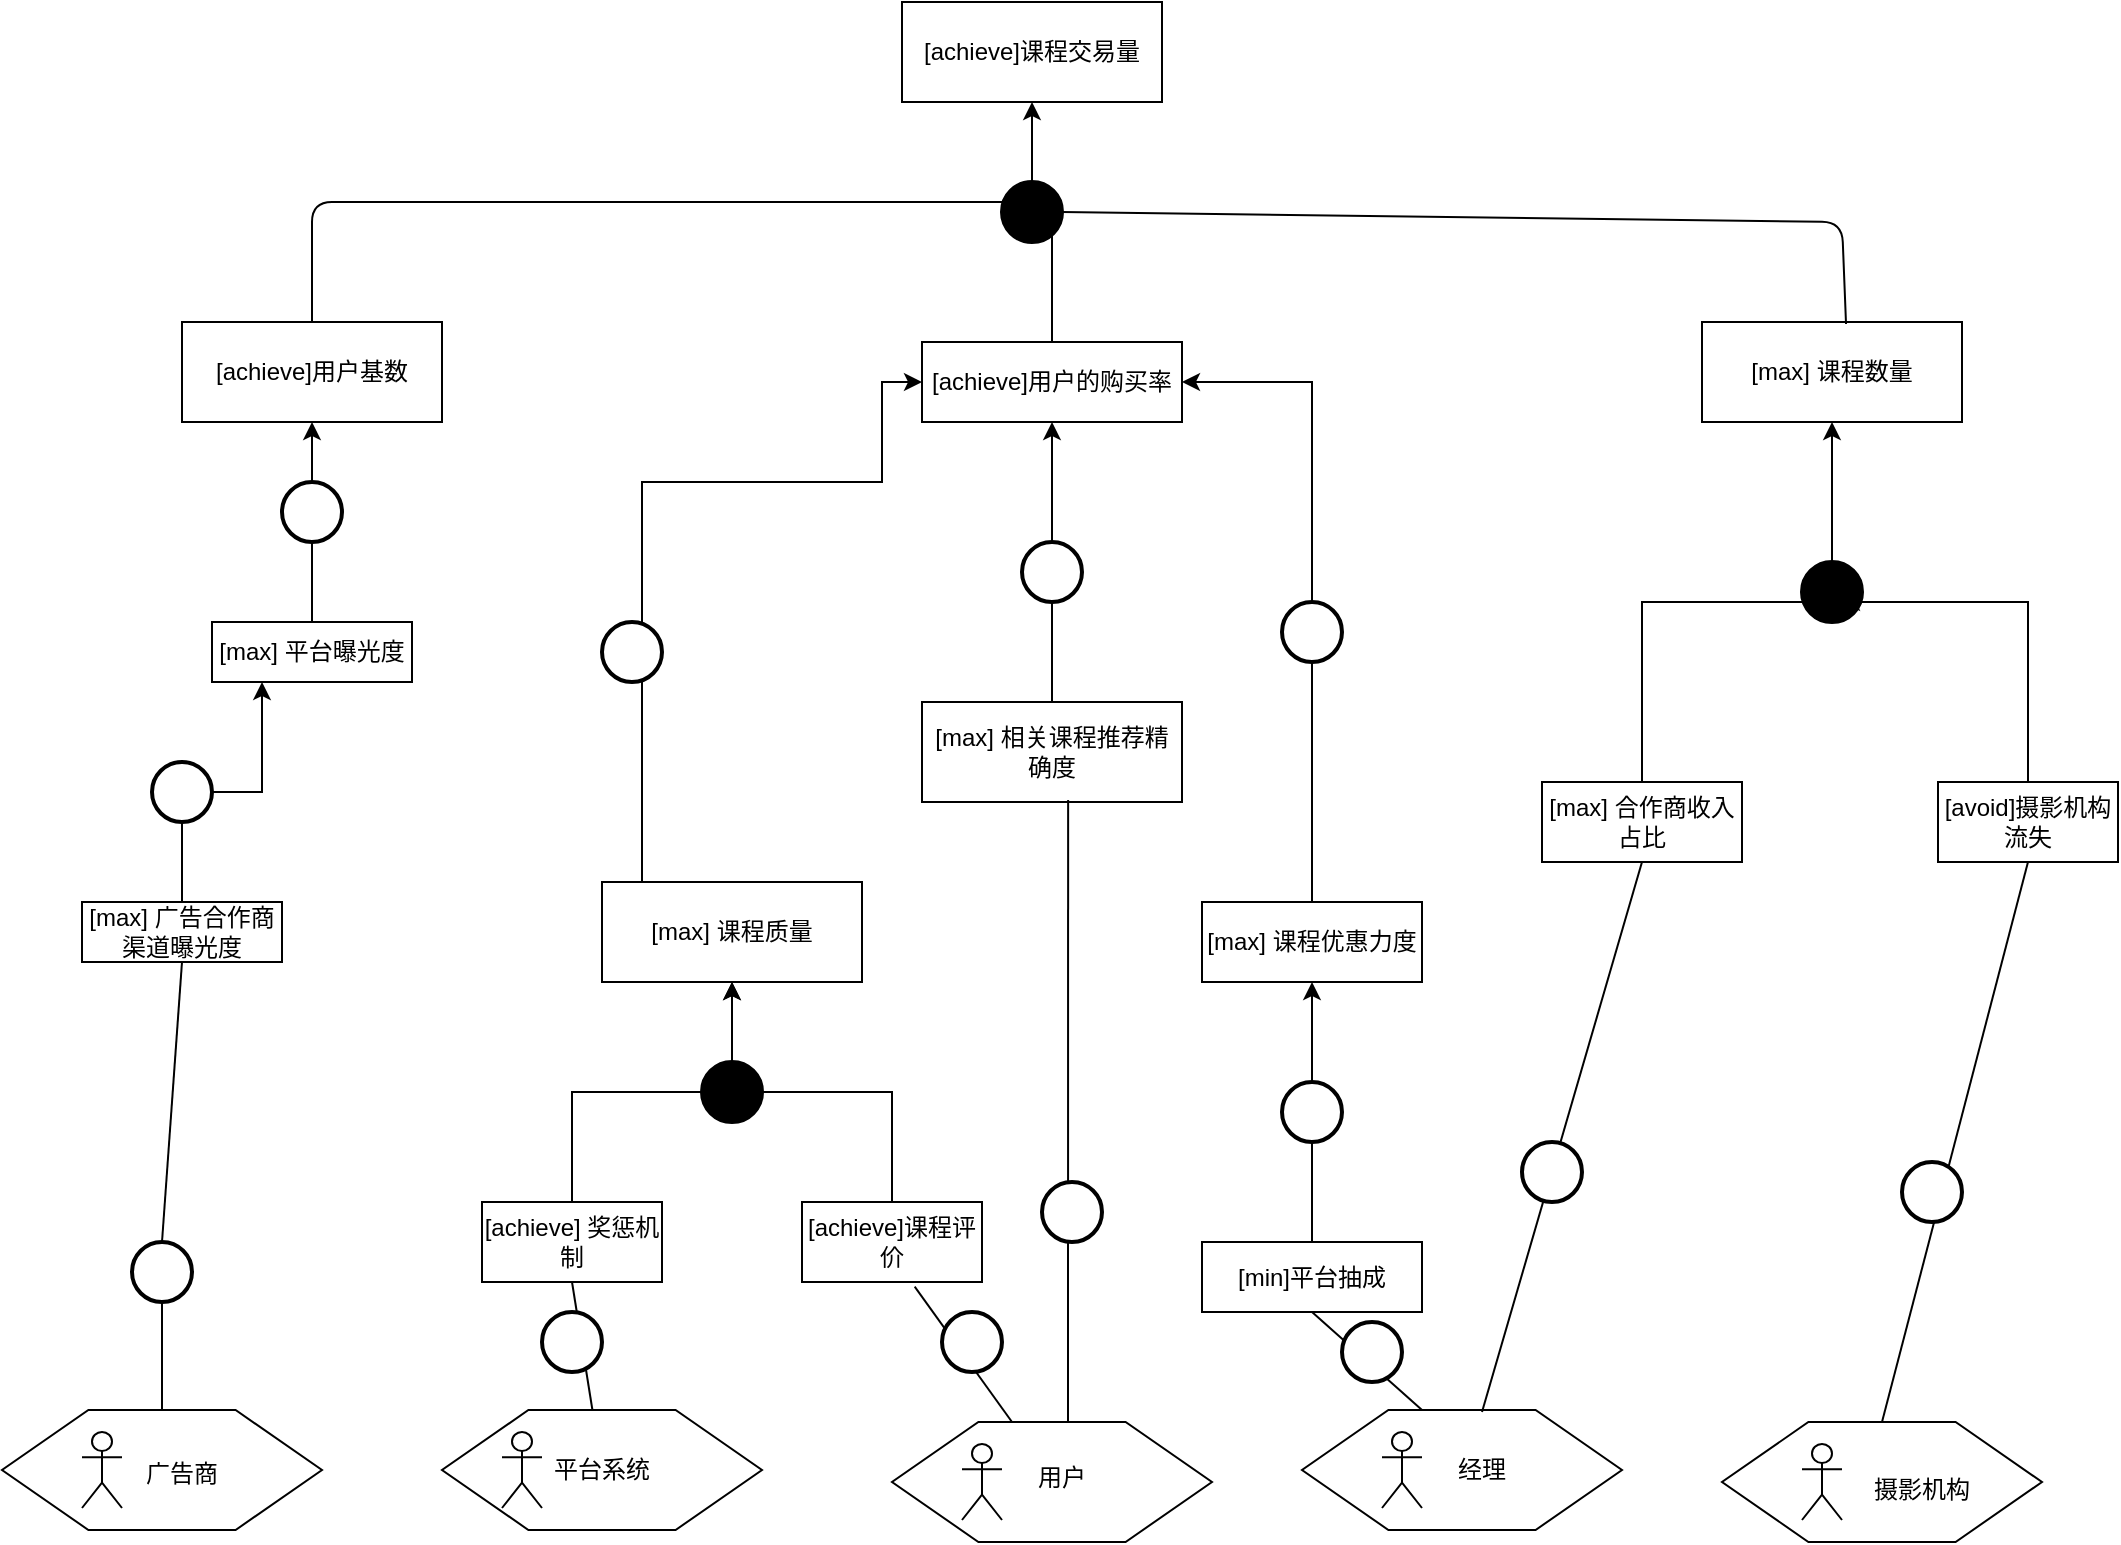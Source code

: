 <mxfile version="16.0.3" type="github">
  <diagram id="X3CGiPZ-fYhS-7ZTtQvq" name="Page-1">
    <mxGraphModel dx="1730" dy="912" grid="1" gridSize="10" guides="1" tooltips="1" connect="1" arrows="1" fold="1" page="1" pageScale="1" pageWidth="827" pageHeight="1169" math="0" shadow="0">
      <root>
        <mxCell id="0" />
        <mxCell id="1" parent="0" />
        <mxCell id="oMoR7sOk6pPhSL6UZnWa-1" value="[achieve]课程交易量" style="rounded=0;whiteSpace=wrap;html=1;" parent="1" vertex="1">
          <mxGeometry x="650" y="60" width="130" height="50" as="geometry" />
        </mxCell>
        <mxCell id="oMoR7sOk6pPhSL6UZnWa-2" style="edgeStyle=orthogonalEdgeStyle;rounded=0;orthogonalLoop=1;jettySize=auto;html=1;entryX=0.5;entryY=1;entryDx=0;entryDy=0;" parent="1" source="oMoR7sOk6pPhSL6UZnWa-3" target="oMoR7sOk6pPhSL6UZnWa-1" edge="1">
          <mxGeometry relative="1" as="geometry" />
        </mxCell>
        <mxCell id="oMoR7sOk6pPhSL6UZnWa-3" value="[achieve]用户的购买率" style="rounded=0;whiteSpace=wrap;html=1;" parent="1" vertex="1">
          <mxGeometry x="660" y="230" width="130" height="40" as="geometry" />
        </mxCell>
        <mxCell id="oMoR7sOk6pPhSL6UZnWa-4" value="[max] 课程数量" style="rounded=0;whiteSpace=wrap;html=1;" parent="1" vertex="1">
          <mxGeometry x="1050" y="220" width="130" height="50" as="geometry" />
        </mxCell>
        <mxCell id="oMoR7sOk6pPhSL6UZnWa-5" value="[achieve]用户基数" style="rounded=0;whiteSpace=wrap;html=1;" parent="1" vertex="1">
          <mxGeometry x="290" y="220" width="130" height="50" as="geometry" />
        </mxCell>
        <mxCell id="oMoR7sOk6pPhSL6UZnWa-6" style="edgeStyle=orthogonalEdgeStyle;rounded=0;orthogonalLoop=1;jettySize=auto;html=1;exitX=0.5;exitY=0;exitDx=0;exitDy=0;entryX=1;entryY=0.5;entryDx=0;entryDy=0;" parent="1" source="oMoR7sOk6pPhSL6UZnWa-7" target="oMoR7sOk6pPhSL6UZnWa-3" edge="1">
          <mxGeometry relative="1" as="geometry" />
        </mxCell>
        <mxCell id="oMoR7sOk6pPhSL6UZnWa-7" value="[max] 课程优惠力度" style="rounded=0;whiteSpace=wrap;html=1;" parent="1" vertex="1">
          <mxGeometry x="800" y="510" width="110" height="40" as="geometry" />
        </mxCell>
        <mxCell id="oMoR7sOk6pPhSL6UZnWa-8" style="edgeStyle=orthogonalEdgeStyle;rounded=0;orthogonalLoop=1;jettySize=auto;html=1;entryX=0.5;entryY=1;entryDx=0;entryDy=0;" parent="1" source="oMoR7sOk6pPhSL6UZnWa-9" target="oMoR7sOk6pPhSL6UZnWa-3" edge="1">
          <mxGeometry relative="1" as="geometry" />
        </mxCell>
        <mxCell id="oMoR7sOk6pPhSL6UZnWa-9" value="[max] 相关课程推荐精确度" style="rounded=0;whiteSpace=wrap;html=1;" parent="1" vertex="1">
          <mxGeometry x="660" y="410" width="130" height="50" as="geometry" />
        </mxCell>
        <mxCell id="oMoR7sOk6pPhSL6UZnWa-10" style="edgeStyle=orthogonalEdgeStyle;rounded=0;orthogonalLoop=1;jettySize=auto;html=1;" parent="1" source="oMoR7sOk6pPhSL6UZnWa-11" target="oMoR7sOk6pPhSL6UZnWa-3" edge="1">
          <mxGeometry relative="1" as="geometry">
            <Array as="points">
              <mxPoint x="520" y="300" />
              <mxPoint x="640" y="300" />
              <mxPoint x="640" y="250" />
            </Array>
          </mxGeometry>
        </mxCell>
        <mxCell id="oMoR7sOk6pPhSL6UZnWa-11" value="[max] 课程质量" style="rounded=0;whiteSpace=wrap;html=1;" parent="1" vertex="1">
          <mxGeometry x="500" y="500" width="130" height="50" as="geometry" />
        </mxCell>
        <mxCell id="oMoR7sOk6pPhSL6UZnWa-12" style="edgeStyle=orthogonalEdgeStyle;rounded=0;orthogonalLoop=1;jettySize=auto;html=1;exitX=0.5;exitY=0;exitDx=0;exitDy=0;entryX=0.5;entryY=1;entryDx=0;entryDy=0;startArrow=none;" parent="1" source="oMoR7sOk6pPhSL6UZnWa-36" target="oMoR7sOk6pPhSL6UZnWa-4" edge="1">
          <mxGeometry relative="1" as="geometry" />
        </mxCell>
        <mxCell id="oMoR7sOk6pPhSL6UZnWa-13" value="[max] 合作商收入占比" style="rounded=0;whiteSpace=wrap;html=1;" parent="1" vertex="1">
          <mxGeometry x="970" y="450" width="100" height="40" as="geometry" />
        </mxCell>
        <mxCell id="oMoR7sOk6pPhSL6UZnWa-14" style="edgeStyle=orthogonalEdgeStyle;rounded=0;orthogonalLoop=1;jettySize=auto;html=1;" parent="1" source="oMoR7sOk6pPhSL6UZnWa-15" edge="1">
          <mxGeometry relative="1" as="geometry">
            <mxPoint x="1120" y="360" as="targetPoint" />
            <Array as="points">
              <mxPoint x="1213" y="360" />
            </Array>
          </mxGeometry>
        </mxCell>
        <mxCell id="oMoR7sOk6pPhSL6UZnWa-15" value="[avoid]摄影机构流失" style="rounded=0;whiteSpace=wrap;html=1;" parent="1" vertex="1">
          <mxGeometry x="1168" y="450" width="90" height="40" as="geometry" />
        </mxCell>
        <mxCell id="oMoR7sOk6pPhSL6UZnWa-16" style="edgeStyle=orthogonalEdgeStyle;rounded=0;orthogonalLoop=1;jettySize=auto;html=1;entryX=0.5;entryY=1;entryDx=0;entryDy=0;" parent="1" source="oMoR7sOk6pPhSL6UZnWa-17" target="oMoR7sOk6pPhSL6UZnWa-11" edge="1">
          <mxGeometry relative="1" as="geometry" />
        </mxCell>
        <mxCell id="oMoR7sOk6pPhSL6UZnWa-17" value="[achieve]课程评价" style="rounded=0;whiteSpace=wrap;html=1;" parent="1" vertex="1">
          <mxGeometry x="600" y="660" width="90" height="40" as="geometry" />
        </mxCell>
        <mxCell id="oMoR7sOk6pPhSL6UZnWa-18" value="" style="edgeStyle=orthogonalEdgeStyle;rounded=0;orthogonalLoop=1;jettySize=auto;html=1;" parent="1" source="oMoR7sOk6pPhSL6UZnWa-19" target="oMoR7sOk6pPhSL6UZnWa-11" edge="1">
          <mxGeometry relative="1" as="geometry" />
        </mxCell>
        <mxCell id="oMoR7sOk6pPhSL6UZnWa-19" value="[achieve] 奖惩机制" style="rounded=0;whiteSpace=wrap;html=1;" parent="1" vertex="1">
          <mxGeometry x="440" y="660" width="90" height="40" as="geometry" />
        </mxCell>
        <mxCell id="oMoR7sOk6pPhSL6UZnWa-20" style="edgeStyle=orthogonalEdgeStyle;rounded=0;orthogonalLoop=1;jettySize=auto;html=1;entryX=0.5;entryY=1;entryDx=0;entryDy=0;" parent="1" source="oMoR7sOk6pPhSL6UZnWa-21" target="oMoR7sOk6pPhSL6UZnWa-7" edge="1">
          <mxGeometry relative="1" as="geometry" />
        </mxCell>
        <mxCell id="oMoR7sOk6pPhSL6UZnWa-21" value="[min]平台抽成" style="rounded=0;whiteSpace=wrap;html=1;" parent="1" vertex="1">
          <mxGeometry x="800" y="680" width="110" height="35" as="geometry" />
        </mxCell>
        <mxCell id="oMoR7sOk6pPhSL6UZnWa-22" style="edgeStyle=orthogonalEdgeStyle;rounded=0;orthogonalLoop=1;jettySize=auto;html=1;entryX=0.5;entryY=1;entryDx=0;entryDy=0;" parent="1" source="oMoR7sOk6pPhSL6UZnWa-23" target="oMoR7sOk6pPhSL6UZnWa-5" edge="1">
          <mxGeometry relative="1" as="geometry">
            <mxPoint x="355" y="280" as="targetPoint" />
          </mxGeometry>
        </mxCell>
        <mxCell id="oMoR7sOk6pPhSL6UZnWa-23" value="[max] 平台曝光度" style="rounded=0;whiteSpace=wrap;html=1;" parent="1" vertex="1">
          <mxGeometry x="305" y="370" width="100" height="30" as="geometry" />
        </mxCell>
        <mxCell id="oMoR7sOk6pPhSL6UZnWa-24" style="edgeStyle=orthogonalEdgeStyle;rounded=0;orthogonalLoop=1;jettySize=auto;html=1;entryX=0.25;entryY=1;entryDx=0;entryDy=0;" parent="1" source="oMoR7sOk6pPhSL6UZnWa-25" target="oMoR7sOk6pPhSL6UZnWa-23" edge="1">
          <mxGeometry relative="1" as="geometry" />
        </mxCell>
        <mxCell id="oMoR7sOk6pPhSL6UZnWa-25" value="[max] 广告合作商渠道曝光度" style="rounded=0;whiteSpace=wrap;html=1;" parent="1" vertex="1">
          <mxGeometry x="240" y="510" width="100" height="30" as="geometry" />
        </mxCell>
        <mxCell id="oMoR7sOk6pPhSL6UZnWa-26" value="" style="strokeWidth=2;html=1;shape=mxgraph.flowchart.start_2;whiteSpace=wrap;fillColor=#000000;" parent="1" vertex="1">
          <mxGeometry x="700" y="150" width="30" height="30" as="geometry" />
        </mxCell>
        <mxCell id="oMoR7sOk6pPhSL6UZnWa-27" value="" style="strokeWidth=2;html=1;shape=mxgraph.flowchart.start_2;whiteSpace=wrap;" parent="1" vertex="1">
          <mxGeometry x="710" y="330" width="30" height="30" as="geometry" />
        </mxCell>
        <mxCell id="oMoR7sOk6pPhSL6UZnWa-28" value="" style="strokeWidth=2;html=1;shape=mxgraph.flowchart.start_2;whiteSpace=wrap;" parent="1" vertex="1">
          <mxGeometry x="500" y="370" width="30" height="30" as="geometry" />
        </mxCell>
        <mxCell id="oMoR7sOk6pPhSL6UZnWa-29" value="" style="strokeWidth=2;html=1;shape=mxgraph.flowchart.start_2;whiteSpace=wrap;" parent="1" vertex="1">
          <mxGeometry x="840" y="360" width="30" height="30" as="geometry" />
        </mxCell>
        <mxCell id="oMoR7sOk6pPhSL6UZnWa-30" value="" style="strokeWidth=2;html=1;shape=mxgraph.flowchart.start_2;whiteSpace=wrap;" parent="1" vertex="1">
          <mxGeometry x="340" y="300" width="30" height="30" as="geometry" />
        </mxCell>
        <mxCell id="oMoR7sOk6pPhSL6UZnWa-31" value="" style="strokeWidth=2;html=1;shape=mxgraph.flowchart.start_2;whiteSpace=wrap;" parent="1" vertex="1">
          <mxGeometry x="275" y="440" width="30" height="30" as="geometry" />
        </mxCell>
        <mxCell id="oMoR7sOk6pPhSL6UZnWa-32" value="" style="strokeWidth=2;html=1;shape=mxgraph.flowchart.start_2;whiteSpace=wrap;" parent="1" vertex="1">
          <mxGeometry x="840" y="600" width="30" height="30" as="geometry" />
        </mxCell>
        <mxCell id="oMoR7sOk6pPhSL6UZnWa-33" value="" style="strokeWidth=2;html=1;shape=mxgraph.flowchart.start_2;whiteSpace=wrap;fillColor=#000000;" parent="1" vertex="1">
          <mxGeometry x="550" y="590" width="30" height="30" as="geometry" />
        </mxCell>
        <mxCell id="oMoR7sOk6pPhSL6UZnWa-34" value="" style="endArrow=none;html=1;entryX=1;entryY=0.5;entryDx=0;entryDy=0;entryPerimeter=0;exitX=0.554;exitY=0.02;exitDx=0;exitDy=0;exitPerimeter=0;" parent="1" source="oMoR7sOk6pPhSL6UZnWa-4" target="oMoR7sOk6pPhSL6UZnWa-26" edge="1">
          <mxGeometry width="50" height="50" relative="1" as="geometry">
            <mxPoint x="1120" y="165" as="sourcePoint" />
            <mxPoint x="760" y="160" as="targetPoint" />
            <Array as="points">
              <mxPoint x="1120" y="170" />
            </Array>
          </mxGeometry>
        </mxCell>
        <mxCell id="oMoR7sOk6pPhSL6UZnWa-35" value="" style="endArrow=none;html=1;exitX=0.5;exitY=0;exitDx=0;exitDy=0;" parent="1" source="oMoR7sOk6pPhSL6UZnWa-5" edge="1">
          <mxGeometry width="50" height="50" relative="1" as="geometry">
            <mxPoint x="350" y="160" as="sourcePoint" />
            <mxPoint x="700" y="160" as="targetPoint" />
            <Array as="points">
              <mxPoint x="355" y="160" />
            </Array>
          </mxGeometry>
        </mxCell>
        <mxCell id="oMoR7sOk6pPhSL6UZnWa-36" value="" style="strokeWidth=2;html=1;shape=mxgraph.flowchart.start_2;whiteSpace=wrap;fillColor=#000000;" parent="1" vertex="1">
          <mxGeometry x="1100" y="340" width="30" height="30" as="geometry" />
        </mxCell>
        <mxCell id="oMoR7sOk6pPhSL6UZnWa-37" value="" style="edgeStyle=orthogonalEdgeStyle;rounded=0;orthogonalLoop=1;jettySize=auto;html=1;exitX=0.5;exitY=0;exitDx=0;exitDy=0;entryX=0.5;entryY=1;entryDx=0;entryDy=0;endArrow=none;" parent="1" source="oMoR7sOk6pPhSL6UZnWa-13" target="oMoR7sOk6pPhSL6UZnWa-36" edge="1">
          <mxGeometry relative="1" as="geometry">
            <mxPoint x="1020" y="450" as="sourcePoint" />
            <mxPoint x="1115" y="270" as="targetPoint" />
            <Array as="points">
              <mxPoint x="1020" y="360" />
              <mxPoint x="1115" y="360" />
            </Array>
          </mxGeometry>
        </mxCell>
        <mxCell id="fz4qHe9QPu19-6VbCRjk-1" value="" style="verticalLabelPosition=bottom;verticalAlign=top;html=1;shape=hexagon;perimeter=hexagonPerimeter2;arcSize=6;size=0.27;" vertex="1" parent="1">
          <mxGeometry x="1060" y="770" width="160" height="60" as="geometry" />
        </mxCell>
        <mxCell id="fz4qHe9QPu19-6VbCRjk-2" value="" style="shape=umlActor;verticalLabelPosition=bottom;verticalAlign=top;html=1;" vertex="1" parent="1">
          <mxGeometry x="1100" y="781" width="20" height="38" as="geometry" />
        </mxCell>
        <mxCell id="fz4qHe9QPu19-6VbCRjk-3" value="摄影机构" style="text;html=1;strokeColor=none;fillColor=none;align=center;verticalAlign=middle;whiteSpace=wrap;rounded=0;" vertex="1" parent="1">
          <mxGeometry x="1130" y="789" width="60" height="30" as="geometry" />
        </mxCell>
        <mxCell id="fz4qHe9QPu19-6VbCRjk-5" value="" style="verticalLabelPosition=bottom;verticalAlign=top;html=1;shape=hexagon;perimeter=hexagonPerimeter2;arcSize=6;size=0.27;" vertex="1" parent="1">
          <mxGeometry x="420" y="764" width="160" height="60" as="geometry" />
        </mxCell>
        <mxCell id="fz4qHe9QPu19-6VbCRjk-7" value="" style="shape=umlActor;verticalLabelPosition=bottom;verticalAlign=top;html=1;" vertex="1" parent="1">
          <mxGeometry x="450" y="775" width="20" height="38" as="geometry" />
        </mxCell>
        <mxCell id="fz4qHe9QPu19-6VbCRjk-8" value="平台系统" style="text;html=1;strokeColor=none;fillColor=none;align=center;verticalAlign=middle;whiteSpace=wrap;rounded=0;" vertex="1" parent="1">
          <mxGeometry x="470" y="779" width="60" height="30" as="geometry" />
        </mxCell>
        <mxCell id="fz4qHe9QPu19-6VbCRjk-10" value="" style="verticalLabelPosition=bottom;verticalAlign=top;html=1;shape=hexagon;perimeter=hexagonPerimeter2;arcSize=6;size=0.27;" vertex="1" parent="1">
          <mxGeometry x="645" y="770" width="160" height="60" as="geometry" />
        </mxCell>
        <mxCell id="fz4qHe9QPu19-6VbCRjk-11" value="" style="shape=umlActor;verticalLabelPosition=bottom;verticalAlign=top;html=1;" vertex="1" parent="1">
          <mxGeometry x="680" y="781" width="20" height="38" as="geometry" />
        </mxCell>
        <mxCell id="fz4qHe9QPu19-6VbCRjk-13" value="用户" style="text;html=1;strokeColor=none;fillColor=none;align=center;verticalAlign=middle;whiteSpace=wrap;rounded=0;" vertex="1" parent="1">
          <mxGeometry x="700" y="783" width="60" height="30" as="geometry" />
        </mxCell>
        <mxCell id="fz4qHe9QPu19-6VbCRjk-14" value="" style="verticalLabelPosition=bottom;verticalAlign=top;html=1;shape=hexagon;perimeter=hexagonPerimeter2;arcSize=6;size=0.27;" vertex="1" parent="1">
          <mxGeometry x="850" y="764" width="160" height="60" as="geometry" />
        </mxCell>
        <mxCell id="fz4qHe9QPu19-6VbCRjk-16" value="" style="shape=umlActor;verticalLabelPosition=bottom;verticalAlign=top;html=1;" vertex="1" parent="1">
          <mxGeometry x="890" y="775" width="20" height="38" as="geometry" />
        </mxCell>
        <mxCell id="fz4qHe9QPu19-6VbCRjk-17" value="经理" style="text;html=1;strokeColor=none;fillColor=none;align=center;verticalAlign=middle;whiteSpace=wrap;rounded=0;" vertex="1" parent="1">
          <mxGeometry x="910" y="779" width="60" height="30" as="geometry" />
        </mxCell>
        <mxCell id="fz4qHe9QPu19-6VbCRjk-18" value="" style="endArrow=none;html=1;rounded=0;entryX=0.5;entryY=1;entryDx=0;entryDy=0;" edge="1" parent="1" source="fz4qHe9QPu19-6VbCRjk-5" target="oMoR7sOk6pPhSL6UZnWa-19">
          <mxGeometry width="50" height="50" relative="1" as="geometry">
            <mxPoint x="570" y="770" as="sourcePoint" />
            <mxPoint x="620" y="720" as="targetPoint" />
          </mxGeometry>
        </mxCell>
        <mxCell id="fz4qHe9QPu19-6VbCRjk-19" value="" style="endArrow=none;html=1;rounded=0;entryX=0.375;entryY=0;entryDx=0;entryDy=0;exitX=0.626;exitY=1.058;exitDx=0;exitDy=0;exitPerimeter=0;" edge="1" parent="1" source="oMoR7sOk6pPhSL6UZnWa-17" target="fz4qHe9QPu19-6VbCRjk-10">
          <mxGeometry width="50" height="50" relative="1" as="geometry">
            <mxPoint x="640" y="770" as="sourcePoint" />
            <mxPoint x="690" y="720" as="targetPoint" />
          </mxGeometry>
        </mxCell>
        <mxCell id="fz4qHe9QPu19-6VbCRjk-20" value="" style="endArrow=none;html=1;rounded=0;entryX=0.562;entryY=0.98;entryDx=0;entryDy=0;entryPerimeter=0;" edge="1" parent="1" target="oMoR7sOk6pPhSL6UZnWa-9">
          <mxGeometry width="50" height="50" relative="1" as="geometry">
            <mxPoint x="733" y="770" as="sourcePoint" />
            <mxPoint x="790" y="650" as="targetPoint" />
          </mxGeometry>
        </mxCell>
        <mxCell id="fz4qHe9QPu19-6VbCRjk-21" value="" style="endArrow=none;html=1;rounded=0;entryX=0.5;entryY=1;entryDx=0;entryDy=0;" edge="1" parent="1" target="oMoR7sOk6pPhSL6UZnWa-13">
          <mxGeometry width="50" height="50" relative="1" as="geometry">
            <mxPoint x="940" y="765" as="sourcePoint" />
            <mxPoint x="990" y="715" as="targetPoint" />
          </mxGeometry>
        </mxCell>
        <mxCell id="fz4qHe9QPu19-6VbCRjk-22" value="" style="endArrow=none;html=1;rounded=0;entryX=0.5;entryY=1;entryDx=0;entryDy=0;exitX=0.375;exitY=0;exitDx=0;exitDy=0;" edge="1" parent="1" source="fz4qHe9QPu19-6VbCRjk-14" target="oMoR7sOk6pPhSL6UZnWa-21">
          <mxGeometry width="50" height="50" relative="1" as="geometry">
            <mxPoint x="910" y="760" as="sourcePoint" />
            <mxPoint x="860" y="730" as="targetPoint" />
          </mxGeometry>
        </mxCell>
        <mxCell id="fz4qHe9QPu19-6VbCRjk-23" value="" style="endArrow=none;html=1;rounded=0;entryX=0.5;entryY=1;entryDx=0;entryDy=0;exitX=0.5;exitY=0;exitDx=0;exitDy=0;" edge="1" parent="1" source="fz4qHe9QPu19-6VbCRjk-1" target="oMoR7sOk6pPhSL6UZnWa-15">
          <mxGeometry width="50" height="50" relative="1" as="geometry">
            <mxPoint x="1130" y="710" as="sourcePoint" />
            <mxPoint x="1180" y="660" as="targetPoint" />
          </mxGeometry>
        </mxCell>
        <mxCell id="fz4qHe9QPu19-6VbCRjk-25" value="" style="strokeWidth=2;html=1;shape=mxgraph.flowchart.start_2;whiteSpace=wrap;" vertex="1" parent="1">
          <mxGeometry x="960" y="630" width="30" height="30" as="geometry" />
        </mxCell>
        <mxCell id="fz4qHe9QPu19-6VbCRjk-26" value="" style="strokeWidth=2;html=1;shape=mxgraph.flowchart.start_2;whiteSpace=wrap;" vertex="1" parent="1">
          <mxGeometry x="1150" y="640" width="30" height="30" as="geometry" />
        </mxCell>
        <mxCell id="fz4qHe9QPu19-6VbCRjk-27" value="" style="strokeWidth=2;html=1;shape=mxgraph.flowchart.start_2;whiteSpace=wrap;" vertex="1" parent="1">
          <mxGeometry x="870" y="720" width="30" height="30" as="geometry" />
        </mxCell>
        <mxCell id="fz4qHe9QPu19-6VbCRjk-30" value="" style="strokeWidth=2;html=1;shape=mxgraph.flowchart.start_2;whiteSpace=wrap;" vertex="1" parent="1">
          <mxGeometry x="720" y="650" width="30" height="30" as="geometry" />
        </mxCell>
        <mxCell id="fz4qHe9QPu19-6VbCRjk-31" value="" style="strokeWidth=2;html=1;shape=mxgraph.flowchart.start_2;whiteSpace=wrap;" vertex="1" parent="1">
          <mxGeometry x="670" y="715" width="30" height="30" as="geometry" />
        </mxCell>
        <mxCell id="fz4qHe9QPu19-6VbCRjk-32" value="" style="strokeWidth=2;html=1;shape=mxgraph.flowchart.start_2;whiteSpace=wrap;" vertex="1" parent="1">
          <mxGeometry x="470" y="715" width="30" height="30" as="geometry" />
        </mxCell>
        <mxCell id="fz4qHe9QPu19-6VbCRjk-33" value="" style="verticalLabelPosition=bottom;verticalAlign=top;html=1;shape=hexagon;perimeter=hexagonPerimeter2;arcSize=6;size=0.27;" vertex="1" parent="1">
          <mxGeometry x="200" y="764" width="160" height="60" as="geometry" />
        </mxCell>
        <mxCell id="fz4qHe9QPu19-6VbCRjk-35" value="" style="shape=umlActor;verticalLabelPosition=bottom;verticalAlign=top;html=1;" vertex="1" parent="1">
          <mxGeometry x="240" y="775" width="20" height="38" as="geometry" />
        </mxCell>
        <mxCell id="fz4qHe9QPu19-6VbCRjk-36" value="广告商" style="text;html=1;strokeColor=none;fillColor=none;align=center;verticalAlign=middle;whiteSpace=wrap;rounded=0;" vertex="1" parent="1">
          <mxGeometry x="260" y="781" width="60" height="30" as="geometry" />
        </mxCell>
        <mxCell id="fz4qHe9QPu19-6VbCRjk-37" value="" style="endArrow=none;html=1;rounded=0;entryX=0.5;entryY=1;entryDx=0;entryDy=0;exitX=0.5;exitY=0;exitDx=0;exitDy=0;startArrow=none;" edge="1" parent="1" source="fz4qHe9QPu19-6VbCRjk-38" target="oMoR7sOk6pPhSL6UZnWa-25">
          <mxGeometry width="50" height="50" relative="1" as="geometry">
            <mxPoint x="240" y="740" as="sourcePoint" />
            <mxPoint x="290" y="690" as="targetPoint" />
          </mxGeometry>
        </mxCell>
        <mxCell id="fz4qHe9QPu19-6VbCRjk-38" value="" style="strokeWidth=2;html=1;shape=mxgraph.flowchart.start_2;whiteSpace=wrap;" vertex="1" parent="1">
          <mxGeometry x="265" y="680" width="30" height="30" as="geometry" />
        </mxCell>
        <mxCell id="fz4qHe9QPu19-6VbCRjk-39" value="" style="endArrow=none;html=1;rounded=0;entryX=0.5;entryY=1;entryDx=0;entryDy=0;exitX=0.5;exitY=0;exitDx=0;exitDy=0;" edge="1" parent="1" source="fz4qHe9QPu19-6VbCRjk-33" target="fz4qHe9QPu19-6VbCRjk-38">
          <mxGeometry width="50" height="50" relative="1" as="geometry">
            <mxPoint x="280" y="764" as="sourcePoint" />
            <mxPoint x="290" y="540" as="targetPoint" />
          </mxGeometry>
        </mxCell>
      </root>
    </mxGraphModel>
  </diagram>
</mxfile>
